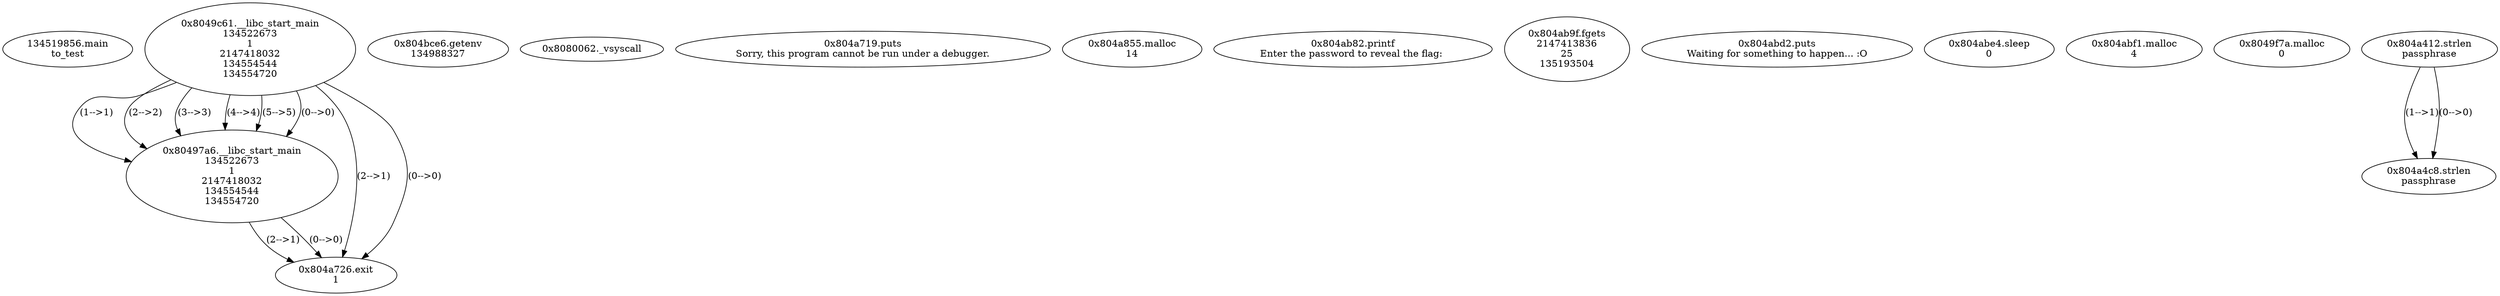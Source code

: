 // Global SCDG with merge call
digraph {
	0 [label="134519856.main
to_test"]
	1 [label="0x8049c61.__libc_start_main
134522673
1
2147418032
134554544
134554720"]
	2 [label="0x804bce6.getenv
134988327"]
	3 [label="0x80497a6.__libc_start_main
134522673
1
2147418032
134554544
134554720"]
	1 -> 3 [label="(1-->1)"]
	1 -> 3 [label="(2-->2)"]
	1 -> 3 [label="(3-->3)"]
	1 -> 3 [label="(4-->4)"]
	1 -> 3 [label="(5-->5)"]
	1 -> 3 [label="(0-->0)"]
	4 [label="0x8080062._vsyscall
"]
	5 [label="0x804a719.puts
Sorry, this program cannot be run under a debugger."]
	6 [label="0x804a726.exit
1"]
	1 -> 6 [label="(2-->1)"]
	3 -> 6 [label="(2-->1)"]
	1 -> 6 [label="(0-->0)"]
	3 -> 6 [label="(0-->0)"]
	7 [label="0x804a855.malloc
14"]
	8 [label="0x804ab82.printf
Enter the password to reveal the flag: "]
	9 [label="0x804ab9f.fgets
2147413836
25
135193504"]
	10 [label="0x804abd2.puts
Waiting for something to happen... :O"]
	11 [label="0x804abe4.sleep
0"]
	12 [label="0x804abf1.malloc
4"]
	13 [label="0x8049f7a.malloc
0"]
	14 [label="0x804a412.strlen
passphrase"]
	15 [label="0x804a4c8.strlen
passphrase"]
	14 -> 15 [label="(1-->1)"]
	14 -> 15 [label="(0-->0)"]
}
